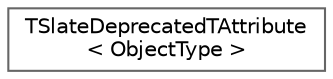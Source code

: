 digraph "Graphical Class Hierarchy"
{
 // INTERACTIVE_SVG=YES
 // LATEX_PDF_SIZE
  bgcolor="transparent";
  edge [fontname=Helvetica,fontsize=10,labelfontname=Helvetica,labelfontsize=10];
  node [fontname=Helvetica,fontsize=10,shape=box,height=0.2,width=0.4];
  rankdir="LR";
  Node0 [id="Node000000",label="TSlateDeprecatedTAttribute\l\< ObjectType \>",height=0.2,width=0.4,color="grey40", fillcolor="white", style="filled",URL="$d6/da6/structTSlateDeprecatedTAttribute.html",tooltip="A structure used to help the user identify deprecated TAttribute that are now TSlateAttribute."];
}
